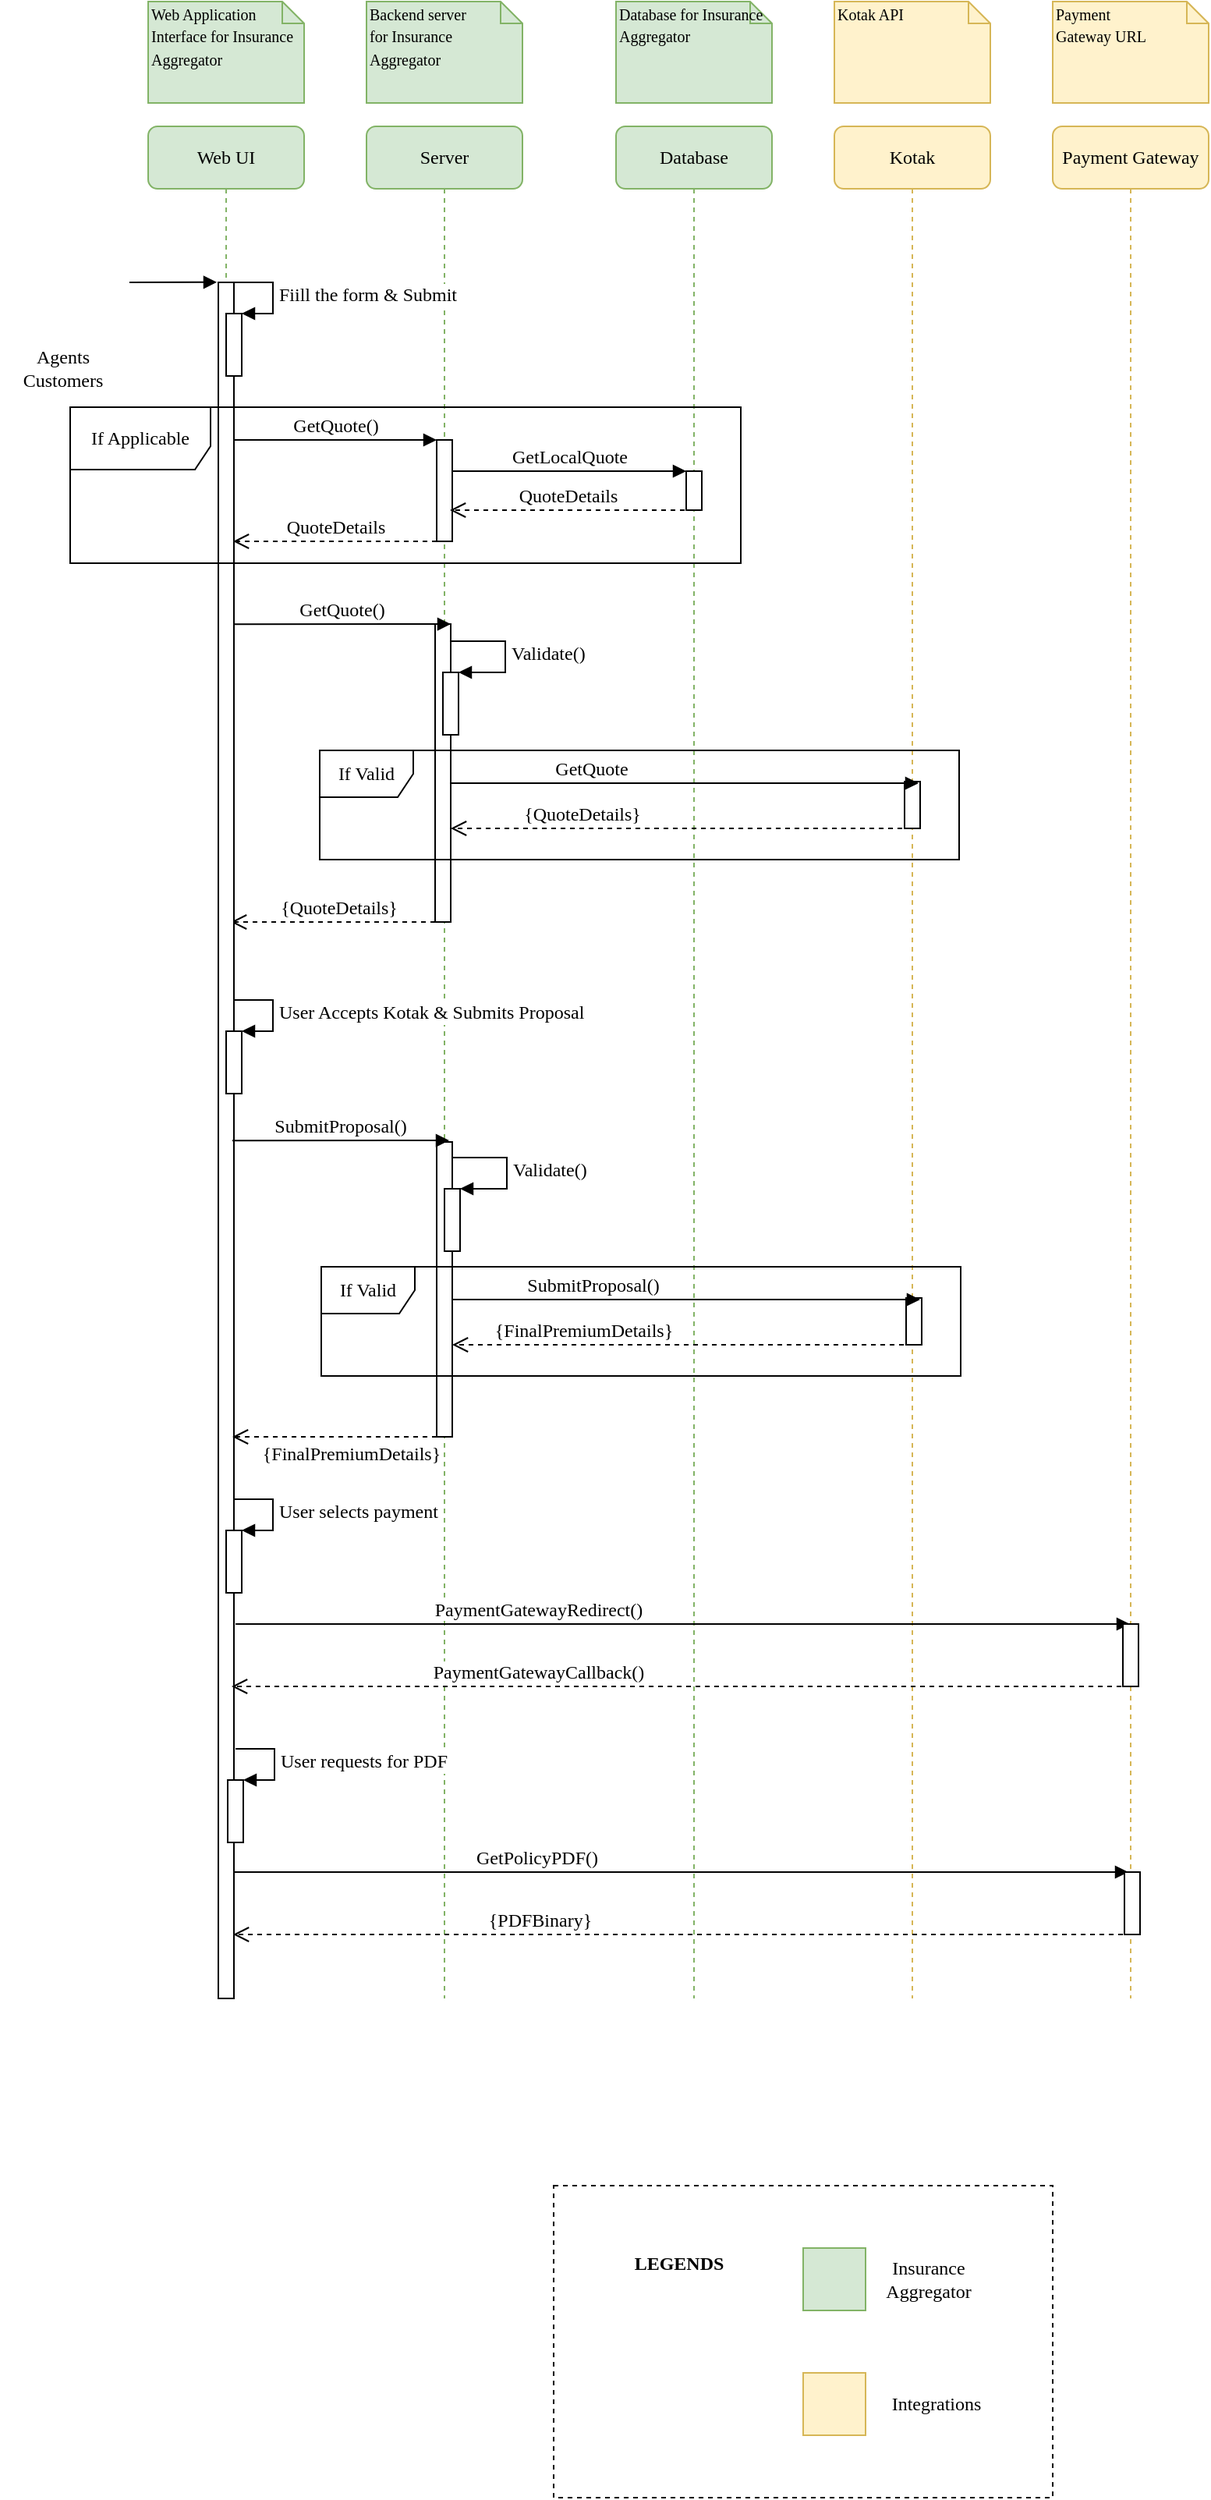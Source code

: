 <mxfile version="13.1.3" type="github">
  <diagram name="Page-1" id="13e1069c-82ec-6db2-03f1-153e76fe0fe0">
    <mxGraphModel dx="868" dy="482" grid="1" gridSize="10" guides="1" tooltips="1" connect="1" arrows="1" fold="1" page="1" pageScale="1" pageWidth="1100" pageHeight="850" background="#ffffff" math="0" shadow="0">
      <root>
        <mxCell id="0" />
        <mxCell id="1" parent="0" />
        <mxCell id="PVZVwCT5q8L5BoTcehdO-79" value="" style="rounded=0;whiteSpace=wrap;html=1;dashed=1;" vertex="1" parent="1">
          <mxGeometry x="360" y="1400" width="320" height="200" as="geometry" />
        </mxCell>
        <mxCell id="PVZVwCT5q8L5BoTcehdO-46" value="&lt;font style=&quot;font-size: 12px&quot; face=&quot;Verdana&quot;&gt;{QuoteDetails}&lt;/font&gt;" style="html=1;verticalAlign=bottom;endArrow=open;dashed=1;endSize=8;" edge="1" parent="1">
          <mxGeometry relative="1" as="geometry">
            <mxPoint x="290" y="590" as="sourcePoint" />
            <mxPoint x="153" y="590" as="targetPoint" />
          </mxGeometry>
        </mxCell>
        <mxCell id="7baba1c4bc27f4b0-2" value="Server" style="shape=umlLifeline;perimeter=lifelinePerimeter;whiteSpace=wrap;html=1;container=1;collapsible=0;recursiveResize=0;outlineConnect=0;rounded=1;shadow=0;comic=0;labelBackgroundColor=none;strokeWidth=1;fontFamily=Verdana;fontSize=12;align=center;fillColor=#d5e8d4;strokeColor=#82b366;" parent="1" vertex="1">
          <mxGeometry x="240" y="80" width="100" height="1200" as="geometry" />
        </mxCell>
        <mxCell id="7baba1c4bc27f4b0-10" value="" style="html=1;points=[];perimeter=orthogonalPerimeter;rounded=0;shadow=0;comic=0;labelBackgroundColor=none;strokeWidth=1;fontFamily=Verdana;fontSize=12;align=center;" parent="7baba1c4bc27f4b0-2" vertex="1">
          <mxGeometry x="45" y="201" width="10" height="65" as="geometry" />
        </mxCell>
        <mxCell id="PVZVwCT5q8L5BoTcehdO-42" value="" style="html=1;points=[];perimeter=orthogonalPerimeter;rounded=0;shadow=0;comic=0;labelBackgroundColor=none;strokeWidth=1;fontFamily=Verdana;fontSize=12;align=center;" vertex="1" parent="7baba1c4bc27f4b0-2">
          <mxGeometry x="44" y="319" width="10" height="191" as="geometry" />
        </mxCell>
        <mxCell id="PVZVwCT5q8L5BoTcehdO-59" value="" style="html=1;points=[];perimeter=orthogonalPerimeter;" vertex="1" parent="7baba1c4bc27f4b0-2">
          <mxGeometry x="45" y="651" width="10" height="189" as="geometry" />
        </mxCell>
        <mxCell id="7baba1c4bc27f4b0-3" value="Database" style="shape=umlLifeline;perimeter=lifelinePerimeter;whiteSpace=wrap;html=1;container=1;collapsible=0;recursiveResize=0;outlineConnect=0;rounded=1;shadow=0;comic=0;labelBackgroundColor=none;strokeWidth=1;fontFamily=Verdana;fontSize=12;align=center;fillColor=#d5e8d4;strokeColor=#82b366;" parent="1" vertex="1">
          <mxGeometry x="400" y="80" width="100" height="1200" as="geometry" />
        </mxCell>
        <mxCell id="7baba1c4bc27f4b0-13" value="" style="html=1;points=[];perimeter=orthogonalPerimeter;rounded=0;shadow=0;comic=0;labelBackgroundColor=none;strokeWidth=1;fontFamily=Verdana;fontSize=12;align=center;" parent="7baba1c4bc27f4b0-3" vertex="1">
          <mxGeometry x="45" y="221" width="10" height="25" as="geometry" />
        </mxCell>
        <mxCell id="7baba1c4bc27f4b0-4" value="Kotak" style="shape=umlLifeline;perimeter=lifelinePerimeter;whiteSpace=wrap;html=1;container=1;collapsible=0;recursiveResize=0;outlineConnect=0;rounded=1;shadow=0;comic=0;labelBackgroundColor=none;strokeWidth=1;fontFamily=Verdana;fontSize=12;align=center;fillColor=#fff2cc;strokeColor=#d6b656;" parent="1" vertex="1">
          <mxGeometry x="540" y="80" width="100" height="1200" as="geometry" />
        </mxCell>
        <mxCell id="PVZVwCT5q8L5BoTcehdO-47" value="" style="html=1;points=[];perimeter=orthogonalPerimeter;" vertex="1" parent="7baba1c4bc27f4b0-4">
          <mxGeometry x="45" y="420" width="10" height="30" as="geometry" />
        </mxCell>
        <mxCell id="7baba1c4bc27f4b0-5" value="Payment Gateway" style="shape=umlLifeline;perimeter=lifelinePerimeter;whiteSpace=wrap;html=1;container=1;collapsible=0;recursiveResize=0;outlineConnect=0;rounded=1;shadow=0;comic=0;labelBackgroundColor=none;strokeWidth=1;fontFamily=Verdana;fontSize=12;align=center;fillColor=#fff2cc;strokeColor=#d6b656;" parent="1" vertex="1">
          <mxGeometry x="680" y="80" width="100" height="1200" as="geometry" />
        </mxCell>
        <mxCell id="7baba1c4bc27f4b0-8" value="Web UI" style="shape=umlLifeline;perimeter=lifelinePerimeter;whiteSpace=wrap;html=1;container=1;collapsible=0;recursiveResize=0;outlineConnect=0;rounded=1;shadow=0;comic=0;labelBackgroundColor=none;strokeWidth=1;fontFamily=Verdana;fontSize=12;align=center;fillColor=#d5e8d4;strokeColor=#82b366;" parent="1" vertex="1">
          <mxGeometry x="100" y="80" width="100" height="1200" as="geometry" />
        </mxCell>
        <mxCell id="7baba1c4bc27f4b0-9" value="" style="html=1;points=[];perimeter=orthogonalPerimeter;rounded=0;shadow=0;comic=0;labelBackgroundColor=none;strokeWidth=1;fontFamily=Verdana;fontSize=12;align=center;" parent="7baba1c4bc27f4b0-8" vertex="1">
          <mxGeometry x="45" y="100" width="10" height="1100" as="geometry" />
        </mxCell>
        <mxCell id="PVZVwCT5q8L5BoTcehdO-37" value="" style="html=1;points=[];perimeter=orthogonalPerimeter;" vertex="1" parent="7baba1c4bc27f4b0-8">
          <mxGeometry x="50" y="120" width="10" height="40" as="geometry" />
        </mxCell>
        <mxCell id="PVZVwCT5q8L5BoTcehdO-38" value="&lt;font style=&quot;font-size: 12px&quot; face=&quot;Verdana&quot;&gt;Fiill the form &amp;amp; Submit&lt;/font&gt;" style="edgeStyle=orthogonalEdgeStyle;html=1;align=left;spacingLeft=2;endArrow=block;rounded=0;entryX=1;entryY=0;" edge="1" target="PVZVwCT5q8L5BoTcehdO-37" parent="7baba1c4bc27f4b0-8">
          <mxGeometry relative="1" as="geometry">
            <mxPoint x="55" y="100" as="sourcePoint" />
            <Array as="points">
              <mxPoint x="80" y="100" />
            </Array>
          </mxGeometry>
        </mxCell>
        <mxCell id="PVZVwCT5q8L5BoTcehdO-60" value="" style="html=1;points=[];perimeter=orthogonalPerimeter;" vertex="1" parent="7baba1c4bc27f4b0-8">
          <mxGeometry x="50" y="580" width="10" height="40" as="geometry" />
        </mxCell>
        <mxCell id="PVZVwCT5q8L5BoTcehdO-61" value="&lt;font face=&quot;Verdana&quot; style=&quot;font-size: 12px&quot;&gt;User Accepts Kotak &amp;amp; Submits Proposal&lt;/font&gt;" style="edgeStyle=orthogonalEdgeStyle;html=1;align=left;spacingLeft=2;endArrow=block;rounded=0;entryX=1;entryY=0;" edge="1" target="PVZVwCT5q8L5BoTcehdO-60" parent="7baba1c4bc27f4b0-8">
          <mxGeometry relative="1" as="geometry">
            <mxPoint x="55" y="560" as="sourcePoint" />
            <Array as="points">
              <mxPoint x="80" y="560" />
            </Array>
          </mxGeometry>
        </mxCell>
        <mxCell id="PVZVwCT5q8L5BoTcehdO-62" value="" style="html=1;points=[];perimeter=orthogonalPerimeter;" vertex="1" parent="7baba1c4bc27f4b0-8">
          <mxGeometry x="50" y="900" width="10" height="40" as="geometry" />
        </mxCell>
        <mxCell id="PVZVwCT5q8L5BoTcehdO-63" value="&lt;font face=&quot;Verdana&quot; style=&quot;font-size: 12px&quot;&gt;User selects payment&lt;/font&gt;" style="edgeStyle=orthogonalEdgeStyle;html=1;align=left;spacingLeft=2;endArrow=block;rounded=0;entryX=1;entryY=0;" edge="1" target="PVZVwCT5q8L5BoTcehdO-62" parent="7baba1c4bc27f4b0-8">
          <mxGeometry relative="1" as="geometry">
            <mxPoint x="55" y="880" as="sourcePoint" />
            <Array as="points">
              <mxPoint x="80" y="880" />
            </Array>
          </mxGeometry>
        </mxCell>
        <mxCell id="PVZVwCT5q8L5BoTcehdO-66" value="" style="shape=image;html=1;verticalAlign=top;verticalLabelPosition=bottom;labelBackgroundColor=#ffffff;imageAspect=0;aspect=fixed;image=https://cdn2.iconfinder.com/data/icons/pinpoint-action/48/redirect-128.png" vertex="1" parent="7baba1c4bc27f4b0-8">
          <mxGeometry x="35" y="946" width="30" height="30" as="geometry" />
        </mxCell>
        <mxCell id="7baba1c4bc27f4b0-11" value="GetQuote()" style="html=1;verticalAlign=bottom;endArrow=block;entryX=0;entryY=0;labelBackgroundColor=none;fontFamily=Verdana;fontSize=12;edgeStyle=elbowEdgeStyle;elbow=vertical;" parent="1" target="7baba1c4bc27f4b0-10" edge="1">
          <mxGeometry relative="1" as="geometry">
            <mxPoint x="155" y="281" as="sourcePoint" />
          </mxGeometry>
        </mxCell>
        <mxCell id="7baba1c4bc27f4b0-14" value="GetLocalQuote" style="html=1;verticalAlign=bottom;endArrow=block;entryX=0;entryY=0;labelBackgroundColor=none;fontFamily=Verdana;fontSize=12;edgeStyle=elbowEdgeStyle;elbow=vertical;" parent="1" source="7baba1c4bc27f4b0-10" target="7baba1c4bc27f4b0-13" edge="1">
          <mxGeometry relative="1" as="geometry">
            <mxPoint x="370" y="301" as="sourcePoint" />
          </mxGeometry>
        </mxCell>
        <mxCell id="7baba1c4bc27f4b0-40" value="&lt;font style=&quot;font-size: 10px&quot;&gt;Web Application Interface for Insurance Aggregator&lt;/font&gt;" style="shape=note;whiteSpace=wrap;html=1;size=14;verticalAlign=top;align=left;spacingTop=-6;rounded=0;shadow=0;comic=0;labelBackgroundColor=none;strokeWidth=1;fontFamily=Verdana;fontSize=12;fillColor=#d5e8d4;strokeColor=#82b366;" parent="1" vertex="1">
          <mxGeometry x="100" width="100" height="65" as="geometry" />
        </mxCell>
        <mxCell id="7baba1c4bc27f4b0-41" value="&lt;font style=&quot;font-size: 10px&quot;&gt;Backend server&lt;br&gt;for Insurance Aggregator&lt;/font&gt;" style="shape=note;whiteSpace=wrap;html=1;size=14;verticalAlign=top;align=left;spacingTop=-6;rounded=0;shadow=0;comic=0;labelBackgroundColor=none;strokeWidth=1;fontFamily=Verdana;fontSize=12;fillColor=#d5e8d4;strokeColor=#82b366;" parent="1" vertex="1">
          <mxGeometry x="240" width="100" height="65" as="geometry" />
        </mxCell>
        <mxCell id="7baba1c4bc27f4b0-42" value="&lt;font style=&quot;font-size: 10px&quot;&gt;Database for Insurance Aggregator&lt;/font&gt;" style="shape=note;whiteSpace=wrap;html=1;size=14;verticalAlign=top;align=left;spacingTop=-6;rounded=0;shadow=0;comic=0;labelBackgroundColor=none;strokeWidth=1;fontFamily=Verdana;fontSize=12;fillColor=#d5e8d4;strokeColor=#82b366;" parent="1" vertex="1">
          <mxGeometry x="400" width="100" height="65" as="geometry" />
        </mxCell>
        <mxCell id="7baba1c4bc27f4b0-43" value="&lt;font style=&quot;font-size: 10px&quot;&gt;Kotak API&lt;/font&gt;" style="shape=note;whiteSpace=wrap;html=1;size=14;verticalAlign=top;align=left;spacingTop=-6;rounded=0;shadow=0;comic=0;labelBackgroundColor=none;strokeWidth=1;fontFamily=Verdana;fontSize=12;fillColor=#fff2cc;strokeColor=#d6b656;" parent="1" vertex="1">
          <mxGeometry x="540" width="100" height="65" as="geometry" />
        </mxCell>
        <mxCell id="7baba1c4bc27f4b0-44" value="&lt;font style=&quot;font-size: 10px&quot;&gt;Payment&lt;br&gt;Gateway URL&lt;/font&gt;" style="shape=note;whiteSpace=wrap;html=1;size=14;verticalAlign=top;align=left;spacingTop=-6;rounded=0;shadow=0;comic=0;labelBackgroundColor=none;strokeWidth=1;fontFamily=Verdana;fontSize=12;fillColor=#fff2cc;strokeColor=#d6b656;" parent="1" vertex="1">
          <mxGeometry x="680" width="100" height="65" as="geometry" />
        </mxCell>
        <mxCell id="PVZVwCT5q8L5BoTcehdO-6" value="" style="shape=image;html=1;verticalAlign=top;verticalLabelPosition=bottom;labelBackgroundColor=#ffffff;imageAspect=0;aspect=fixed;image=https://cdn4.iconfinder.com/data/icons/ionicons/512/icon-person-stalker-128.png" vertex="1" parent="1">
          <mxGeometry x="10" y="142" width="78" height="78" as="geometry" />
        </mxCell>
        <mxCell id="PVZVwCT5q8L5BoTcehdO-7" value="&lt;font face=&quot;Verdana&quot;&gt;Agents&lt;br&gt;Customers&lt;/font&gt;" style="text;html=1;align=center;verticalAlign=middle;resizable=0;points=[];autosize=1;" vertex="1" parent="1">
          <mxGeometry x="5" y="220" width="80" height="30" as="geometry" />
        </mxCell>
        <mxCell id="PVZVwCT5q8L5BoTcehdO-8" value="" style="html=1;verticalAlign=bottom;endArrow=block;entryX=-0.1;entryY=0.002;entryDx=0;entryDy=0;entryPerimeter=0;" edge="1" parent="1">
          <mxGeometry width="80" relative="1" as="geometry">
            <mxPoint x="88" y="179.951" as="sourcePoint" />
            <mxPoint x="144" y="179.88" as="targetPoint" />
          </mxGeometry>
        </mxCell>
        <mxCell id="PVZVwCT5q8L5BoTcehdO-39" value="&lt;font style=&quot;font-size: 12px&quot; face=&quot;Verdana&quot;&gt;QuoteDetails&lt;/font&gt;" style="html=1;verticalAlign=bottom;endArrow=open;dashed=1;endSize=8;" edge="1" parent="1">
          <mxGeometry relative="1" as="geometry">
            <mxPoint x="444" y="326" as="sourcePoint" />
            <mxPoint x="293.5" y="326" as="targetPoint" />
          </mxGeometry>
        </mxCell>
        <mxCell id="PVZVwCT5q8L5BoTcehdO-40" value="&lt;font style=&quot;font-size: 12px&quot; face=&quot;Verdana&quot;&gt;QuoteDetails&lt;/font&gt;" style="html=1;verticalAlign=bottom;endArrow=open;dashed=1;endSize=8;" edge="1" parent="1">
          <mxGeometry relative="1" as="geometry">
            <mxPoint x="285" y="346" as="sourcePoint" />
            <mxPoint x="154.5" y="346" as="targetPoint" />
          </mxGeometry>
        </mxCell>
        <mxCell id="PVZVwCT5q8L5BoTcehdO-43" value="GetQuote()" style="html=1;verticalAlign=bottom;endArrow=block;entryX=0;entryY=0;labelBackgroundColor=none;fontFamily=Verdana;fontSize=12;edgeStyle=elbowEdgeStyle;elbow=vertical;exitX=0.5;exitY=0.498;exitDx=0;exitDy=0;exitPerimeter=0;" edge="1" parent="1">
          <mxGeometry relative="1" as="geometry">
            <mxPoint x="155" y="399.12" as="sourcePoint" />
            <mxPoint x="294" y="399" as="targetPoint" />
          </mxGeometry>
        </mxCell>
        <mxCell id="PVZVwCT5q8L5BoTcehdO-44" value="GetQuote" style="html=1;verticalAlign=bottom;endArrow=block;entryX=0.5;entryY=0.584;labelBackgroundColor=none;fontFamily=Verdana;fontSize=12;edgeStyle=elbowEdgeStyle;elbow=vertical;entryDx=0;entryDy=0;entryPerimeter=0;" edge="1" parent="1">
          <mxGeometry x="1" y="210" relative="1" as="geometry">
            <mxPoint x="294" y="501" as="sourcePoint" />
            <mxPoint x="594" y="500.72" as="targetPoint" />
            <mxPoint as="offset" />
          </mxGeometry>
        </mxCell>
        <mxCell id="PVZVwCT5q8L5BoTcehdO-45" value="&lt;font style=&quot;font-size: 12px&quot; face=&quot;Verdana&quot;&gt;{QuoteDetails}&lt;/font&gt;" style="html=1;verticalAlign=bottom;endArrow=open;dashed=1;endSize=8;" edge="1" parent="1">
          <mxGeometry x="0.435" relative="1" as="geometry">
            <mxPoint x="589.5" y="530" as="sourcePoint" />
            <mxPoint x="294" y="530" as="targetPoint" />
            <mxPoint as="offset" />
          </mxGeometry>
        </mxCell>
        <mxCell id="PVZVwCT5q8L5BoTcehdO-41" value="&lt;font face=&quot;Verdana&quot;&gt;If Applicable&lt;/font&gt;" style="shape=umlFrame;whiteSpace=wrap;html=1;width=90;height=40;" vertex="1" parent="1">
          <mxGeometry x="50" y="260" width="430" height="100" as="geometry" />
        </mxCell>
        <mxCell id="PVZVwCT5q8L5BoTcehdO-48" value="" style="html=1;points=[];perimeter=orthogonalPerimeter;" vertex="1" parent="1">
          <mxGeometry x="289" y="430" width="10" height="40" as="geometry" />
        </mxCell>
        <mxCell id="PVZVwCT5q8L5BoTcehdO-49" value="&lt;font face=&quot;Verdana&quot; style=&quot;font-size: 12px&quot;&gt;Validate()&lt;/font&gt;" style="edgeStyle=orthogonalEdgeStyle;html=1;align=left;spacingLeft=2;endArrow=block;rounded=0;entryX=1;entryY=0;" edge="1" target="PVZVwCT5q8L5BoTcehdO-48" parent="1" source="PVZVwCT5q8L5BoTcehdO-42">
          <mxGeometry relative="1" as="geometry">
            <mxPoint x="304" y="410" as="sourcePoint" />
            <Array as="points">
              <mxPoint x="329" y="410" />
              <mxPoint x="329" y="430" />
            </Array>
          </mxGeometry>
        </mxCell>
        <mxCell id="PVZVwCT5q8L5BoTcehdO-51" value="&lt;span style=&quot;font-family: &amp;#34;verdana&amp;#34; ; font-size: 12px&quot;&gt;{FinalPremiumDetails}&lt;/span&gt;" style="html=1;verticalAlign=bottom;endArrow=open;dashed=1;endSize=8;" edge="1" parent="1">
          <mxGeometry x="-0.11" y="20" relative="1" as="geometry">
            <mxPoint x="291" y="920" as="sourcePoint" />
            <mxPoint x="154" y="920" as="targetPoint" />
            <mxPoint as="offset" />
          </mxGeometry>
        </mxCell>
        <mxCell id="PVZVwCT5q8L5BoTcehdO-52" value="" style="html=1;points=[];perimeter=orthogonalPerimeter;" vertex="1" parent="1">
          <mxGeometry x="586" y="831" width="10" height="30" as="geometry" />
        </mxCell>
        <mxCell id="PVZVwCT5q8L5BoTcehdO-54" value="SubmitProposal()" style="html=1;verticalAlign=bottom;endArrow=block;entryX=0.5;entryY=0.584;labelBackgroundColor=none;fontFamily=Verdana;fontSize=12;edgeStyle=elbowEdgeStyle;elbow=vertical;entryDx=0;entryDy=0;entryPerimeter=0;" edge="1" parent="1">
          <mxGeometry x="1" y="210" relative="1" as="geometry">
            <mxPoint x="295" y="832" as="sourcePoint" />
            <mxPoint x="595" y="831.72" as="targetPoint" />
            <mxPoint as="offset" />
          </mxGeometry>
        </mxCell>
        <mxCell id="PVZVwCT5q8L5BoTcehdO-55" value="&lt;font style=&quot;font-size: 12px&quot; face=&quot;Verdana&quot;&gt;{FinalPremiumDetails}&lt;/font&gt;" style="html=1;verticalAlign=bottom;endArrow=open;dashed=1;endSize=8;" edge="1" parent="1">
          <mxGeometry x="0.435" relative="1" as="geometry">
            <mxPoint x="590.5" y="861" as="sourcePoint" />
            <mxPoint x="295" y="861" as="targetPoint" />
            <mxPoint as="offset" />
          </mxGeometry>
        </mxCell>
        <mxCell id="PVZVwCT5q8L5BoTcehdO-56" value="" style="html=1;points=[];perimeter=orthogonalPerimeter;" vertex="1" parent="1">
          <mxGeometry x="290" y="761" width="10" height="40" as="geometry" />
        </mxCell>
        <mxCell id="PVZVwCT5q8L5BoTcehdO-57" value="&lt;font face=&quot;Verdana&quot; style=&quot;font-size: 12px&quot;&gt;Validate()&lt;/font&gt;" style="edgeStyle=orthogonalEdgeStyle;html=1;align=left;spacingLeft=2;endArrow=block;rounded=0;entryX=1;entryY=0;" edge="1" parent="1" target="PVZVwCT5q8L5BoTcehdO-56">
          <mxGeometry relative="1" as="geometry">
            <mxPoint x="295" y="741" as="sourcePoint" />
            <Array as="points">
              <mxPoint x="330" y="741" />
              <mxPoint x="330" y="761" />
            </Array>
          </mxGeometry>
        </mxCell>
        <mxCell id="PVZVwCT5q8L5BoTcehdO-53" value="SubmitProposal()" style="html=1;verticalAlign=bottom;endArrow=block;entryX=0;entryY=0;labelBackgroundColor=none;fontFamily=Verdana;fontSize=12;edgeStyle=elbowEdgeStyle;elbow=vertical;exitX=0.5;exitY=0.498;exitDx=0;exitDy=0;exitPerimeter=0;" edge="1" parent="1">
          <mxGeometry relative="1" as="geometry">
            <mxPoint x="154" y="730.12" as="sourcePoint" />
            <mxPoint x="293" y="730" as="targetPoint" />
          </mxGeometry>
        </mxCell>
        <mxCell id="PVZVwCT5q8L5BoTcehdO-58" value="&lt;font face=&quot;Verdana&quot;&gt;If Valid&lt;/font&gt;" style="shape=umlFrame;whiteSpace=wrap;html=1;" vertex="1" parent="1">
          <mxGeometry x="211" y="811" width="410" height="70" as="geometry" />
        </mxCell>
        <mxCell id="PVZVwCT5q8L5BoTcehdO-50" value="&lt;font face=&quot;Verdana&quot;&gt;If Valid&lt;/font&gt;" style="shape=umlFrame;whiteSpace=wrap;html=1;" vertex="1" parent="1">
          <mxGeometry x="210" y="480" width="410" height="70" as="geometry" />
        </mxCell>
        <mxCell id="PVZVwCT5q8L5BoTcehdO-64" value="&lt;font face=&quot;Verdana&quot; style=&quot;font-size: 12px&quot;&gt;PaymentGatewayRedirect()&lt;/font&gt;" style="html=1;verticalAlign=bottom;endArrow=block;" edge="1" parent="1" target="7baba1c4bc27f4b0-5">
          <mxGeometry x="-0.324" width="80" relative="1" as="geometry">
            <mxPoint x="156" y="1040" as="sourcePoint" />
            <mxPoint x="436" y="1040" as="targetPoint" />
            <mxPoint as="offset" />
          </mxGeometry>
        </mxCell>
        <mxCell id="PVZVwCT5q8L5BoTcehdO-65" value="" style="html=1;points=[];perimeter=orthogonalPerimeter;" vertex="1" parent="1">
          <mxGeometry x="725" y="1040" width="10" height="40" as="geometry" />
        </mxCell>
        <mxCell id="PVZVwCT5q8L5BoTcehdO-67" value="&lt;font face=&quot;Verdana&quot; style=&quot;font-size: 12px&quot;&gt;PaymentGatewayCallback()&lt;/font&gt;" style="html=1;verticalAlign=bottom;endArrow=open;dashed=1;endSize=8;exitX=0.1;exitY=0.925;exitDx=0;exitDy=0;exitPerimeter=0;" edge="1" parent="1">
          <mxGeometry x="0.318" relative="1" as="geometry">
            <mxPoint x="730" y="1080" as="sourcePoint" />
            <mxPoint x="153.5" y="1080" as="targetPoint" />
            <mxPoint as="offset" />
          </mxGeometry>
        </mxCell>
        <mxCell id="PVZVwCT5q8L5BoTcehdO-69" value="&lt;font face=&quot;Verdana&quot; style=&quot;font-size: 12px&quot;&gt;GetPolicyPDF()&lt;/font&gt;" style="html=1;verticalAlign=bottom;endArrow=block;" edge="1" parent="1">
          <mxGeometry x="-0.324" width="80" relative="1" as="geometry">
            <mxPoint x="155" y="1199" as="sourcePoint" />
            <mxPoint x="728.5" y="1199" as="targetPoint" />
            <mxPoint as="offset" />
          </mxGeometry>
        </mxCell>
        <mxCell id="PVZVwCT5q8L5BoTcehdO-70" value="" style="html=1;points=[];perimeter=orthogonalPerimeter;" vertex="1" parent="1">
          <mxGeometry x="726" y="1199" width="10" height="40" as="geometry" />
        </mxCell>
        <mxCell id="PVZVwCT5q8L5BoTcehdO-71" value="&lt;font face=&quot;Verdana&quot; style=&quot;font-size: 12px&quot;&gt;{PDFBinary}&lt;/font&gt;" style="html=1;verticalAlign=bottom;endArrow=open;dashed=1;endSize=8;exitX=0.1;exitY=0.925;exitDx=0;exitDy=0;exitPerimeter=0;" edge="1" parent="1">
          <mxGeometry x="0.318" relative="1" as="geometry">
            <mxPoint x="731" y="1239" as="sourcePoint" />
            <mxPoint x="154.5" y="1239" as="targetPoint" />
            <mxPoint as="offset" />
          </mxGeometry>
        </mxCell>
        <mxCell id="PVZVwCT5q8L5BoTcehdO-72" value="" style="html=1;points=[];perimeter=orthogonalPerimeter;" vertex="1" parent="1">
          <mxGeometry x="151" y="1140" width="10" height="40" as="geometry" />
        </mxCell>
        <mxCell id="PVZVwCT5q8L5BoTcehdO-73" value="&lt;font style=&quot;font-size: 12px&quot; face=&quot;Verdana&quot;&gt;User requests for PDF&lt;/font&gt;" style="edgeStyle=orthogonalEdgeStyle;html=1;align=left;spacingLeft=2;endArrow=block;rounded=0;entryX=1;entryY=0;" edge="1" target="PVZVwCT5q8L5BoTcehdO-72" parent="1">
          <mxGeometry relative="1" as="geometry">
            <mxPoint x="156" y="1120" as="sourcePoint" />
            <Array as="points">
              <mxPoint x="181" y="1120" />
            </Array>
          </mxGeometry>
        </mxCell>
        <mxCell id="PVZVwCT5q8L5BoTcehdO-74" value="&lt;font face=&quot;Verdana&quot;&gt;&lt;b&gt;LEGENDS&lt;/b&gt;&lt;/font&gt;" style="text;html=1;align=center;verticalAlign=middle;resizable=0;points=[];autosize=1;" vertex="1" parent="1">
          <mxGeometry x="400" y="1440" width="80" height="20" as="geometry" />
        </mxCell>
        <mxCell id="PVZVwCT5q8L5BoTcehdO-75" value="" style="whiteSpace=wrap;html=1;aspect=fixed;fillColor=#d5e8d4;strokeColor=#82b366;" vertex="1" parent="1">
          <mxGeometry x="520" y="1440" width="40" height="40" as="geometry" />
        </mxCell>
        <mxCell id="PVZVwCT5q8L5BoTcehdO-76" value="" style="whiteSpace=wrap;html=1;aspect=fixed;fillColor=#fff2cc;strokeColor=#d6b656;" vertex="1" parent="1">
          <mxGeometry x="520" y="1520" width="40" height="40" as="geometry" />
        </mxCell>
        <mxCell id="PVZVwCT5q8L5BoTcehdO-77" value="&lt;font face=&quot;Verdana&quot;&gt;Insurance&lt;br&gt;Aggregator&lt;/font&gt;" style="text;html=1;align=center;verticalAlign=middle;resizable=0;points=[];autosize=1;" vertex="1" parent="1">
          <mxGeometry x="560" y="1445" width="80" height="30" as="geometry" />
        </mxCell>
        <mxCell id="PVZVwCT5q8L5BoTcehdO-78" value="&lt;font face=&quot;Verdana&quot;&gt;Integrations&lt;/font&gt;" style="text;html=1;align=center;verticalAlign=middle;resizable=0;points=[];autosize=1;" vertex="1" parent="1">
          <mxGeometry x="560" y="1530" width="90" height="20" as="geometry" />
        </mxCell>
      </root>
    </mxGraphModel>
  </diagram>
</mxfile>
